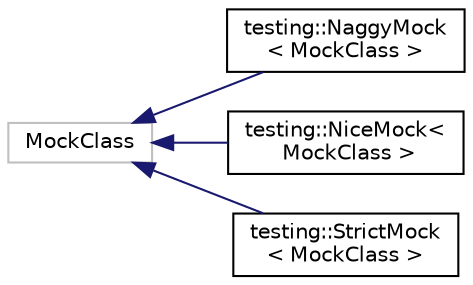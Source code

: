 digraph "Graphical Class Hierarchy"
{
  edge [fontname="Helvetica",fontsize="10",labelfontname="Helvetica",labelfontsize="10"];
  node [fontname="Helvetica",fontsize="10",shape=record];
  rankdir="LR";
  Node720 [label="MockClass",height=0.2,width=0.4,color="grey75", fillcolor="white", style="filled"];
  Node720 -> Node0 [dir="back",color="midnightblue",fontsize="10",style="solid",fontname="Helvetica"];
  Node0 [label="testing::NaggyMock\l\< MockClass \>",height=0.2,width=0.4,color="black", fillcolor="white", style="filled",URL="$classtesting_1_1NaggyMock.html"];
  Node720 -> Node722 [dir="back",color="midnightblue",fontsize="10",style="solid",fontname="Helvetica"];
  Node722 [label="testing::NiceMock\<\l MockClass \>",height=0.2,width=0.4,color="black", fillcolor="white", style="filled",URL="$classtesting_1_1NiceMock.html"];
  Node720 -> Node723 [dir="back",color="midnightblue",fontsize="10",style="solid",fontname="Helvetica"];
  Node723 [label="testing::StrictMock\l\< MockClass \>",height=0.2,width=0.4,color="black", fillcolor="white", style="filled",URL="$classtesting_1_1StrictMock.html"];
}
